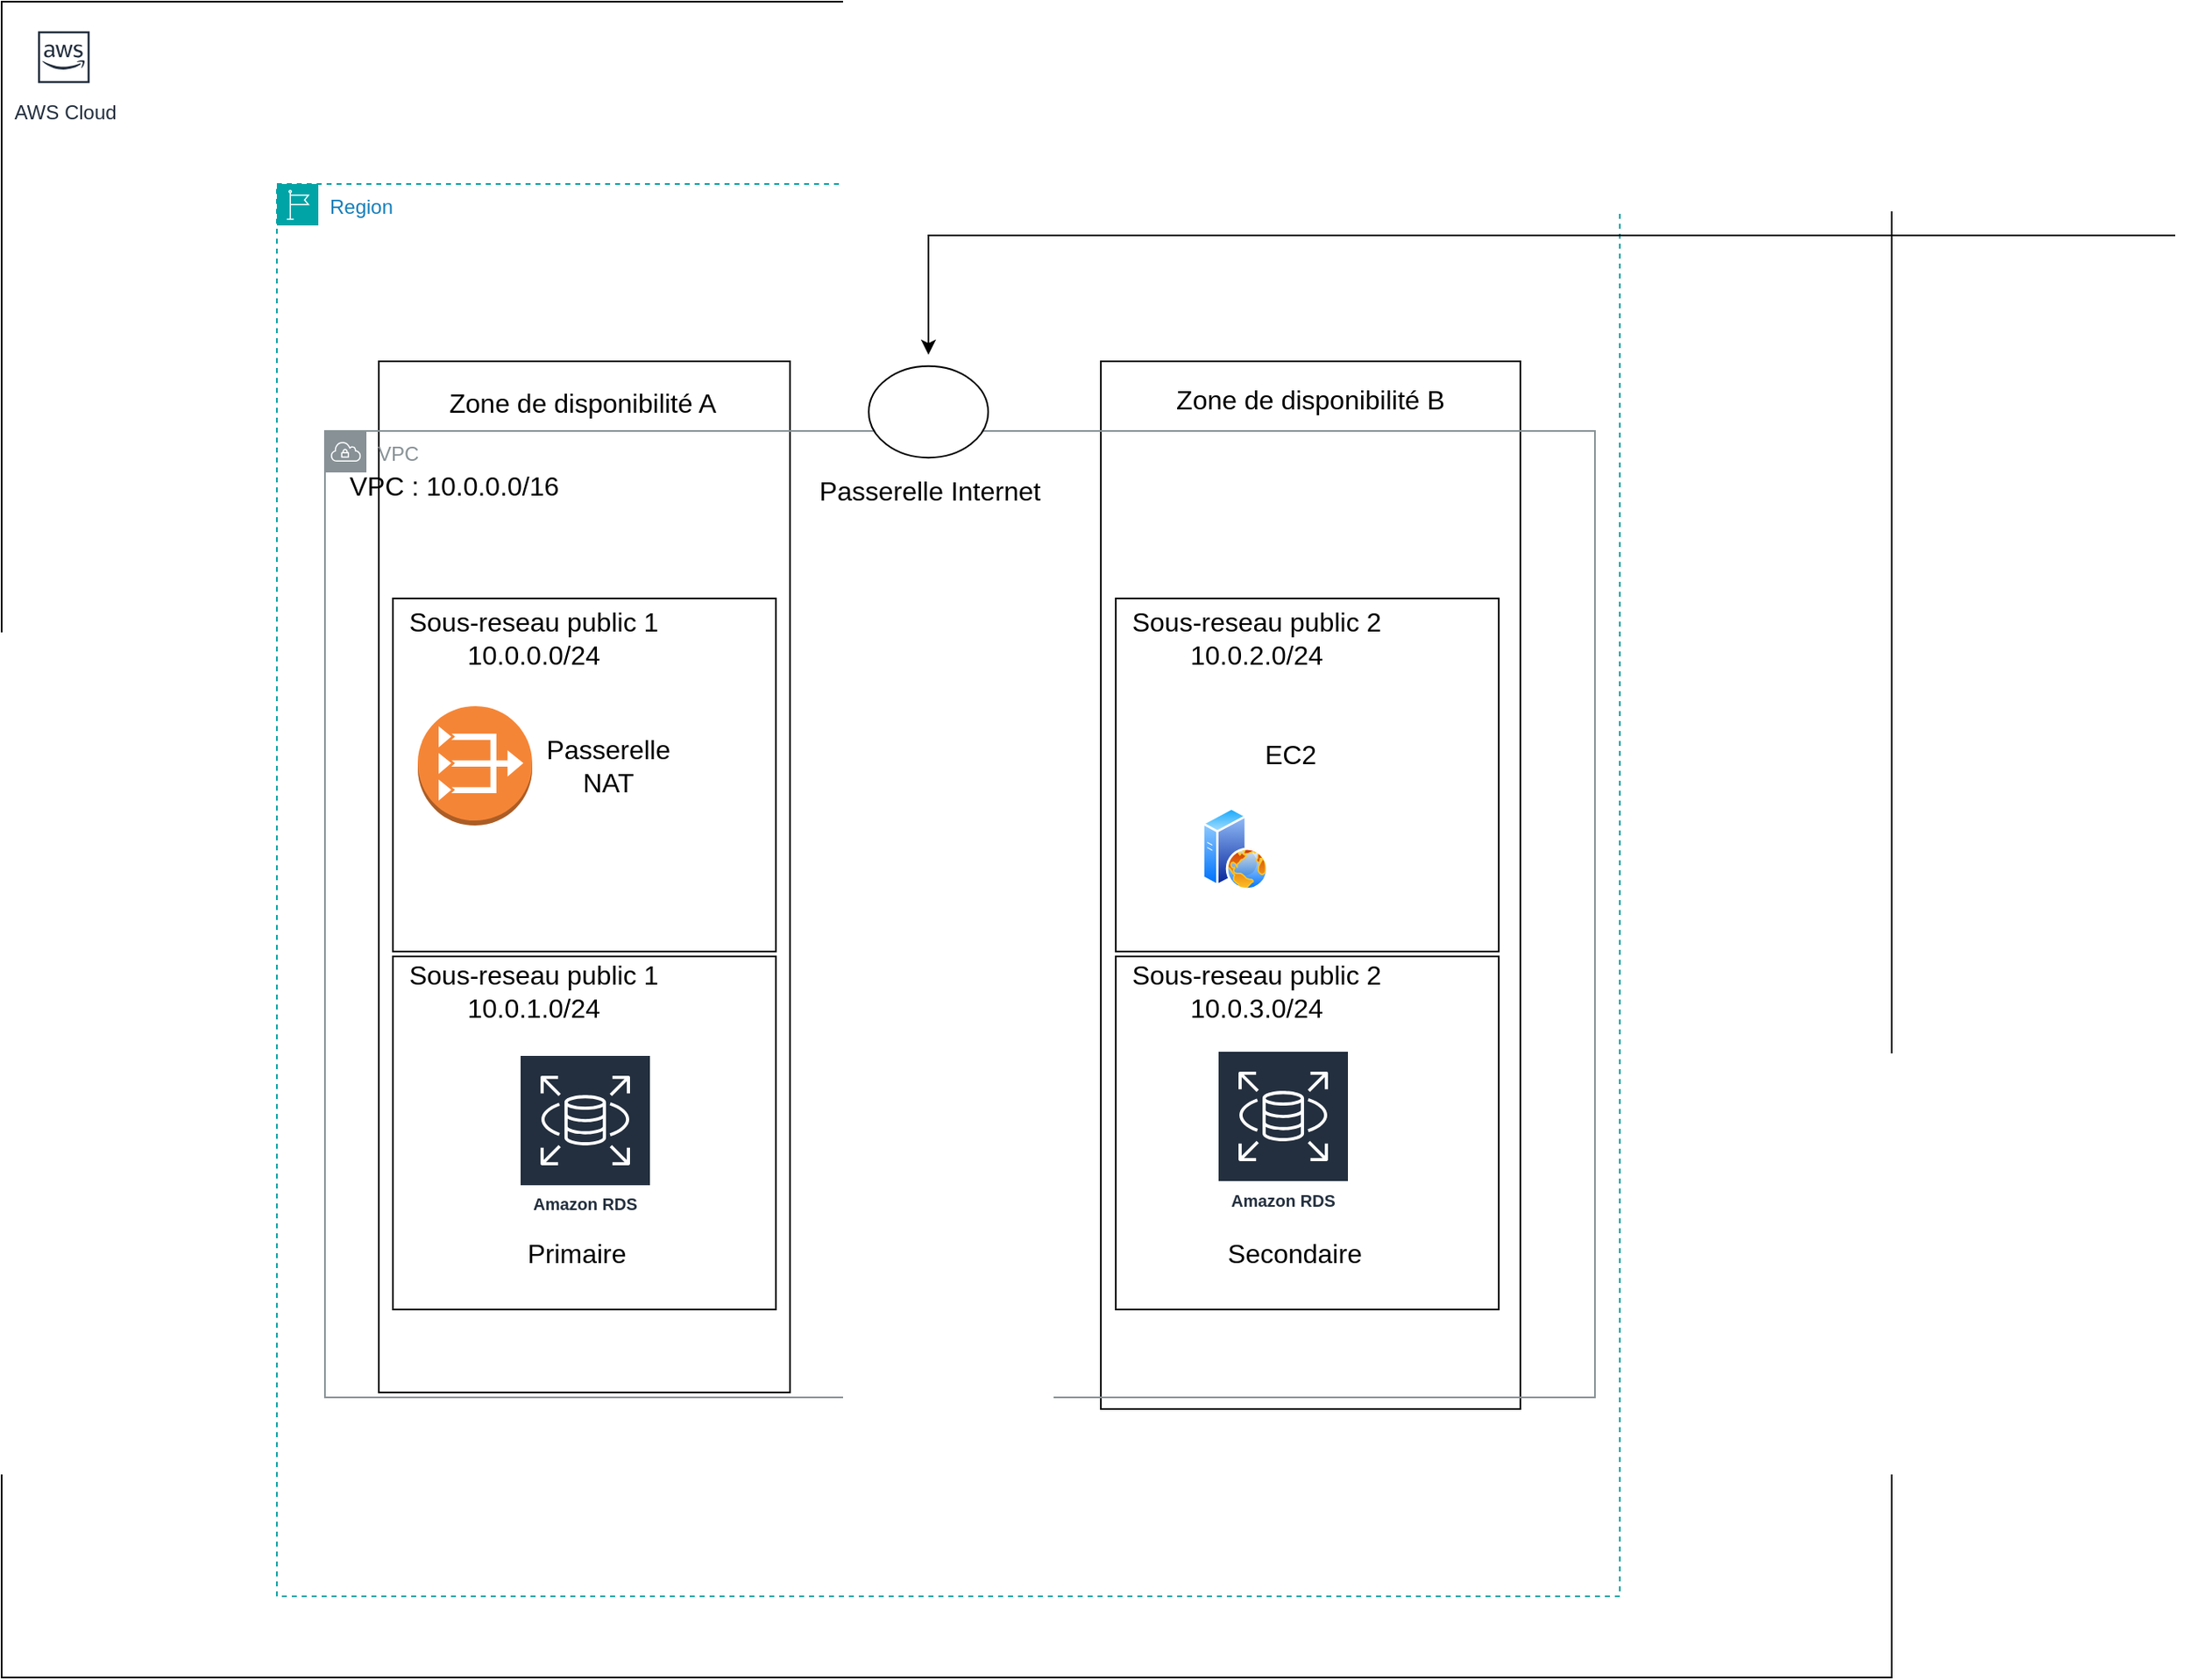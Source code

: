 <mxfile version="24.2.2" type="device">
  <diagram name="Page-1" id="t7kh3OuRehXmWVKIEBQY">
    <mxGraphModel dx="2373" dy="2943" grid="0" gridSize="10" guides="1" tooltips="1" connect="1" arrows="1" fold="1" page="0" pageScale="1" pageWidth="827" pageHeight="1169" math="0" shadow="0">
      <root>
        <mxCell id="0" />
        <mxCell id="1" parent="0" />
        <mxCell id="jqkQDrg9wchachbhE4YI-50" value="" style="rounded=0;whiteSpace=wrap;html=1;" parent="1" vertex="1">
          <mxGeometry x="-516" y="-350" width="1140" height="1011" as="geometry" />
        </mxCell>
        <mxCell id="jqkQDrg9wchachbhE4YI-53" value="" style="rounded=0;whiteSpace=wrap;html=1;" parent="1" vertex="1">
          <mxGeometry x="147" y="-133" width="253" height="632" as="geometry" />
        </mxCell>
        <mxCell id="jqkQDrg9wchachbhE4YI-54" value="" style="rounded=0;whiteSpace=wrap;html=1;" parent="1" vertex="1">
          <mxGeometry x="-288.5" y="-133" width="248" height="622" as="geometry" />
        </mxCell>
        <mxCell id="jqkQDrg9wchachbhE4YI-55" value="" style="rounded=0;whiteSpace=wrap;html=1;" parent="1" vertex="1">
          <mxGeometry x="-280" y="10" width="231" height="213" as="geometry" />
        </mxCell>
        <mxCell id="jqkQDrg9wchachbhE4YI-56" value="" style="rounded=0;whiteSpace=wrap;html=1;" parent="1" vertex="1">
          <mxGeometry x="-280" y="226" width="231" height="213" as="geometry" />
        </mxCell>
        <mxCell id="jqkQDrg9wchachbhE4YI-58" value="Postgre&lt;div&gt;RDS&lt;span style=&quot;color: rgba(0, 0, 0, 0); font-family: monospace; font-size: 0px; text-align: start; text-wrap: nowrap; background-color: initial;&quot;&gt;%3CmxGraphModel%3E%3Croot%3E%3CmxCell%20id%3D%220%22%2F%3E%3CmxCell%20id%3D%221%22%20parent%3D%220%22%2F%3E%3CmxCell%20id%3D%222%22%20value%3D%22Text%22%20style%3D%22text%3BstrokeColor%3Dnone%3BfillColor%3Dnone%3Bhtml%3D1%3Balign%3Dcenter%3BverticalAlign%3Dmiddle%3BwhiteSpace%3Dwrap%3Brounded%3D0%3BfontSize%3D16%3B%22%20vertex%3D%221%22%20parent%3D%221%22%3E%3CmxGeometry%20x%3D%2253%22%20y%3D%22149%22%20width%3D%2260%22%20height%3D%2230%22%20as%3D%22geometry%22%2F%3E%3C%2FmxCell%3E%3C%2Froot%3E%3C%2FmxGraphModel%3E&lt;/span&gt;&lt;/div&gt;" style="text;strokeColor=none;fillColor=none;html=1;align=center;verticalAlign=middle;whiteSpace=wrap;rounded=0;fontSize=16;" parent="1" vertex="1">
          <mxGeometry x="-204" y="320" width="60" height="30" as="geometry" />
        </mxCell>
        <mxCell id="jqkQDrg9wchachbhE4YI-59" value="Sous-reseau public 1&lt;div&gt;10.0.0.0/24&lt;/div&gt;" style="text;strokeColor=none;fillColor=none;html=1;align=center;verticalAlign=middle;whiteSpace=wrap;rounded=0;fontSize=16;" parent="1" vertex="1">
          <mxGeometry x="-278" y="19" width="166" height="30" as="geometry" />
        </mxCell>
        <mxCell id="jqkQDrg9wchachbhE4YI-60" value="Sous-reseau public 1&lt;div&gt;10.0.1.0/24&lt;/div&gt;" style="text;strokeColor=none;fillColor=none;html=1;align=center;verticalAlign=middle;whiteSpace=wrap;rounded=0;fontSize=16;" parent="1" vertex="1">
          <mxGeometry x="-278" y="232" width="166" height="30" as="geometry" />
        </mxCell>
        <mxCell id="jqkQDrg9wchachbhE4YI-61" value="" style="rounded=0;whiteSpace=wrap;html=1;" parent="1" vertex="1">
          <mxGeometry x="156" y="10" width="231" height="213" as="geometry" />
        </mxCell>
        <mxCell id="jqkQDrg9wchachbhE4YI-62" value="" style="rounded=0;whiteSpace=wrap;html=1;" parent="1" vertex="1">
          <mxGeometry x="156" y="226" width="231" height="213" as="geometry" />
        </mxCell>
        <mxCell id="jqkQDrg9wchachbhE4YI-63" value="EC2" style="text;strokeColor=none;fillColor=none;html=1;align=center;verticalAlign=middle;whiteSpace=wrap;rounded=0;fontSize=16;" parent="1" vertex="1">
          <mxGeometry x="232" y="92" width="59" height="24" as="geometry" />
        </mxCell>
        <mxCell id="jqkQDrg9wchachbhE4YI-64" value="Postgre&lt;div&gt;RDS&lt;span style=&quot;color: rgba(0, 0, 0, 0); font-family: monospace; font-size: 0px; text-align: start; text-wrap: nowrap; background-color: initial;&quot;&gt;%3CmxGraphModel%3E%3Croot%3E%3CmxCell%20id%3D%220%22%2F%3E%3CmxCell%20id%3D%221%22%20parent%3D%220%22%2F%3E%3CmxCell%20id%3D%222%22%20value%3D%22Text%22%20style%3D%22text%3BstrokeColor%3Dnone%3BfillColor%3Dnone%3Bhtml%3D1%3Balign%3Dcenter%3BverticalAlign%3Dmiddle%3BwhiteSpace%3Dwrap%3Brounded%3D0%3BfontSize%3D16%3B%22%20vertex%3D%221%22%20parent%3D%221%22%3E%3CmxGeometry%20x%3D%2253%22%20y%3D%22149%22%20width%3D%2260%22%20height%3D%2230%22%20as%3D%22geometry%22%2F%3E%3C%2FmxCell%3E%3C%2Froot%3E%3C%2FmxGraphModel%3E&lt;/span&gt;&lt;/div&gt;" style="text;strokeColor=none;fillColor=none;html=1;align=center;verticalAlign=middle;whiteSpace=wrap;rounded=0;fontSize=16;" parent="1" vertex="1">
          <mxGeometry x="232" y="320" width="60" height="30" as="geometry" />
        </mxCell>
        <mxCell id="jqkQDrg9wchachbhE4YI-65" value="Sous-reseau public 2&lt;div&gt;10.0.2.0/24&lt;/div&gt;" style="text;strokeColor=none;fillColor=none;html=1;align=center;verticalAlign=middle;whiteSpace=wrap;rounded=0;fontSize=16;" parent="1" vertex="1">
          <mxGeometry x="158" y="19" width="166" height="30" as="geometry" />
        </mxCell>
        <mxCell id="jqkQDrg9wchachbhE4YI-66" value="Sous-reseau public 2&lt;div&gt;10.0.3.0/24&lt;/div&gt;" style="text;strokeColor=none;fillColor=none;html=1;align=center;verticalAlign=middle;whiteSpace=wrap;rounded=0;fontSize=16;" parent="1" vertex="1">
          <mxGeometry x="158" y="232" width="166" height="30" as="geometry" />
        </mxCell>
        <mxCell id="jqkQDrg9wchachbhE4YI-67" value="VPC : 10.0.0.0/16" style="text;strokeColor=none;fillColor=none;html=1;align=center;verticalAlign=middle;whiteSpace=wrap;rounded=0;fontSize=16;" parent="1" vertex="1">
          <mxGeometry x="-316" y="-73" width="146" height="30" as="geometry" />
        </mxCell>
        <mxCell id="jqkQDrg9wchachbhE4YI-68" value="Zone de disponibilité A" style="text;strokeColor=none;fillColor=none;html=1;align=center;verticalAlign=middle;whiteSpace=wrap;rounded=0;fontSize=16;" parent="1" vertex="1">
          <mxGeometry x="-269" y="-123" width="207" height="30" as="geometry" />
        </mxCell>
        <mxCell id="jqkQDrg9wchachbhE4YI-69" value="Zone de disponibilité B" style="text;strokeColor=none;fillColor=none;html=1;align=center;verticalAlign=middle;whiteSpace=wrap;rounded=0;fontSize=16;" parent="1" vertex="1">
          <mxGeometry x="170" y="-125" width="207" height="30" as="geometry" />
        </mxCell>
        <mxCell id="jqkQDrg9wchachbhE4YI-72" value="AWS Cloud" style="sketch=0;outlineConnect=0;fontColor=#232F3E;gradientColor=none;strokeColor=#232F3E;fillColor=#ffffff;dashed=0;verticalLabelPosition=bottom;verticalAlign=top;align=center;html=1;fontSize=12;fontStyle=0;aspect=fixed;shape=mxgraph.aws4.resourceIcon;resIcon=mxgraph.aws4.aws_cloud;" parent="1" vertex="1">
          <mxGeometry x="-498" y="-336" width="39" height="39" as="geometry" />
        </mxCell>
        <mxCell id="jqkQDrg9wchachbhE4YI-75" value="Amazon RDS" style="sketch=0;outlineConnect=0;fontColor=#232F3E;gradientColor=none;strokeColor=#ffffff;fillColor=#232F3E;dashed=0;verticalLabelPosition=middle;verticalAlign=bottom;align=center;html=1;whiteSpace=wrap;fontSize=10;fontStyle=1;spacing=3;shape=mxgraph.aws4.productIcon;prIcon=mxgraph.aws4.rds;" parent="1" vertex="1">
          <mxGeometry x="-204" y="285" width="80" height="100" as="geometry" />
        </mxCell>
        <mxCell id="jqkQDrg9wchachbhE4YI-76" value="Amazon RDS" style="sketch=0;outlineConnect=0;fontColor=#232F3E;gradientColor=none;strokeColor=#ffffff;fillColor=#232F3E;dashed=0;verticalLabelPosition=middle;verticalAlign=bottom;align=center;html=1;whiteSpace=wrap;fontSize=10;fontStyle=1;spacing=3;shape=mxgraph.aws4.productIcon;prIcon=mxgraph.aws4.rds;" parent="1" vertex="1">
          <mxGeometry x="217" y="282.5" width="80" height="100" as="geometry" />
        </mxCell>
        <mxCell id="jqkQDrg9wchachbhE4YI-78" value="Region" style="points=[[0,0],[0.25,0],[0.5,0],[0.75,0],[1,0],[1,0.25],[1,0.5],[1,0.75],[1,1],[0.75,1],[0.5,1],[0.25,1],[0,1],[0,0.75],[0,0.5],[0,0.25]];outlineConnect=0;gradientColor=none;html=1;whiteSpace=wrap;fontSize=12;fontStyle=0;container=1;pointerEvents=0;collapsible=0;recursiveResize=0;shape=mxgraph.aws4.group;grIcon=mxgraph.aws4.group_region;strokeColor=#00A4A6;fillColor=none;verticalAlign=top;align=left;spacingLeft=30;fontColor=#147EBA;dashed=1;" parent="1" vertex="1">
          <mxGeometry x="-350" y="-240" width="810" height="852" as="geometry" />
        </mxCell>
        <mxCell id="jqkQDrg9wchachbhE4YI-79" value="" style="outlineConnect=0;dashed=0;verticalLabelPosition=bottom;verticalAlign=top;align=center;html=1;shape=mxgraph.aws3.vpc_nat_gateway;fillColor=#F58536;gradientColor=none;" parent="jqkQDrg9wchachbhE4YI-78" vertex="1">
          <mxGeometry x="85" y="315" width="69" height="72" as="geometry" />
        </mxCell>
        <mxCell id="jqkQDrg9wchachbhE4YI-57" value="Passerelle NAT" style="text;strokeColor=none;fillColor=none;html=1;align=center;verticalAlign=middle;whiteSpace=wrap;rounded=0;fontSize=16;" parent="jqkQDrg9wchachbhE4YI-78" vertex="1">
          <mxGeometry x="170" y="336" width="60" height="30" as="geometry" />
        </mxCell>
        <mxCell id="jqkQDrg9wchachbhE4YI-80" value="VPC" style="sketch=0;outlineConnect=0;gradientColor=none;html=1;whiteSpace=wrap;fontSize=12;fontStyle=0;shape=mxgraph.aws4.group;grIcon=mxgraph.aws4.group_vpc;strokeColor=#879196;fillColor=none;verticalAlign=top;align=left;spacingLeft=30;fontColor=#879196;dashed=0;" parent="jqkQDrg9wchachbhE4YI-78" vertex="1">
          <mxGeometry x="29" y="149" width="766" height="583" as="geometry" />
        </mxCell>
        <mxCell id="jqkQDrg9wchachbhE4YI-83" value="Passerelle Internet" style="text;strokeColor=none;fillColor=none;html=1;align=center;verticalAlign=middle;whiteSpace=wrap;rounded=0;fontSize=16;" parent="jqkQDrg9wchachbhE4YI-78" vertex="1">
          <mxGeometry x="321" y="170" width="146" height="30" as="geometry" />
        </mxCell>
        <mxCell id="jqkQDrg9wchachbhE4YI-87" value="Secondaire" style="text;strokeColor=none;fillColor=none;html=1;align=center;verticalAlign=middle;whiteSpace=wrap;rounded=0;fontSize=16;" parent="jqkQDrg9wchachbhE4YI-78" vertex="1">
          <mxGeometry x="541" y="630" width="146" height="30" as="geometry" />
        </mxCell>
        <mxCell id="jqkQDrg9wchachbhE4YI-88" value="Primaire" style="text;strokeColor=none;fillColor=none;html=1;align=center;verticalAlign=middle;whiteSpace=wrap;rounded=0;fontSize=16;" parent="jqkQDrg9wchachbhE4YI-78" vertex="1">
          <mxGeometry x="108" y="630" width="146" height="30" as="geometry" />
        </mxCell>
        <mxCell id="jqkQDrg9wchachbhE4YI-81" value="" style="image;aspect=fixed;perimeter=ellipsePerimeter;html=1;align=center;shadow=0;dashed=0;spacingTop=3;image=img/lib/active_directory/web_server.svg;" parent="1" vertex="1">
          <mxGeometry x="208" y="136" width="40" height="50" as="geometry" />
        </mxCell>
        <mxCell id="jqkQDrg9wchachbhE4YI-82" value="" style="verticalLabelPosition=bottom;shadow=0;dashed=0;align=center;html=1;verticalAlign=top;shape=mxgraph.electrical.logic_gates.inverting_contact;" parent="1" vertex="1">
          <mxGeometry x="-2" y="-137" width="90" height="69" as="geometry" />
        </mxCell>
        <mxCell id="jqkQDrg9wchachbhE4YI-86" value="" style="endArrow=classic;html=1;rounded=0;" parent="1" target="jqkQDrg9wchachbhE4YI-82" edge="1">
          <mxGeometry width="50" height="50" relative="1" as="geometry">
            <mxPoint x="795" y="-209" as="sourcePoint" />
            <mxPoint x="380" y="139" as="targetPoint" />
            <Array as="points">
              <mxPoint x="43" y="-209" />
            </Array>
          </mxGeometry>
        </mxCell>
      </root>
    </mxGraphModel>
  </diagram>
</mxfile>
